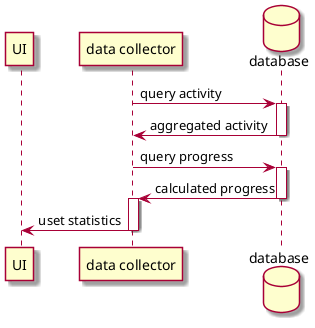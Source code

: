 @startuml
skin rose
participant UI as ui
participant "data collector" as dc
database database as db

dc -> db: query activity
activate db
db -> dc: aggregated activity
deactivate db

'rnote over db
'  run select
'endrnote

dc -> db: query progress
activate db

db -> dc: calculated progress
deactivate db
activate dc
dc -> ui: uset statistics
deactivate dc

@enduml
